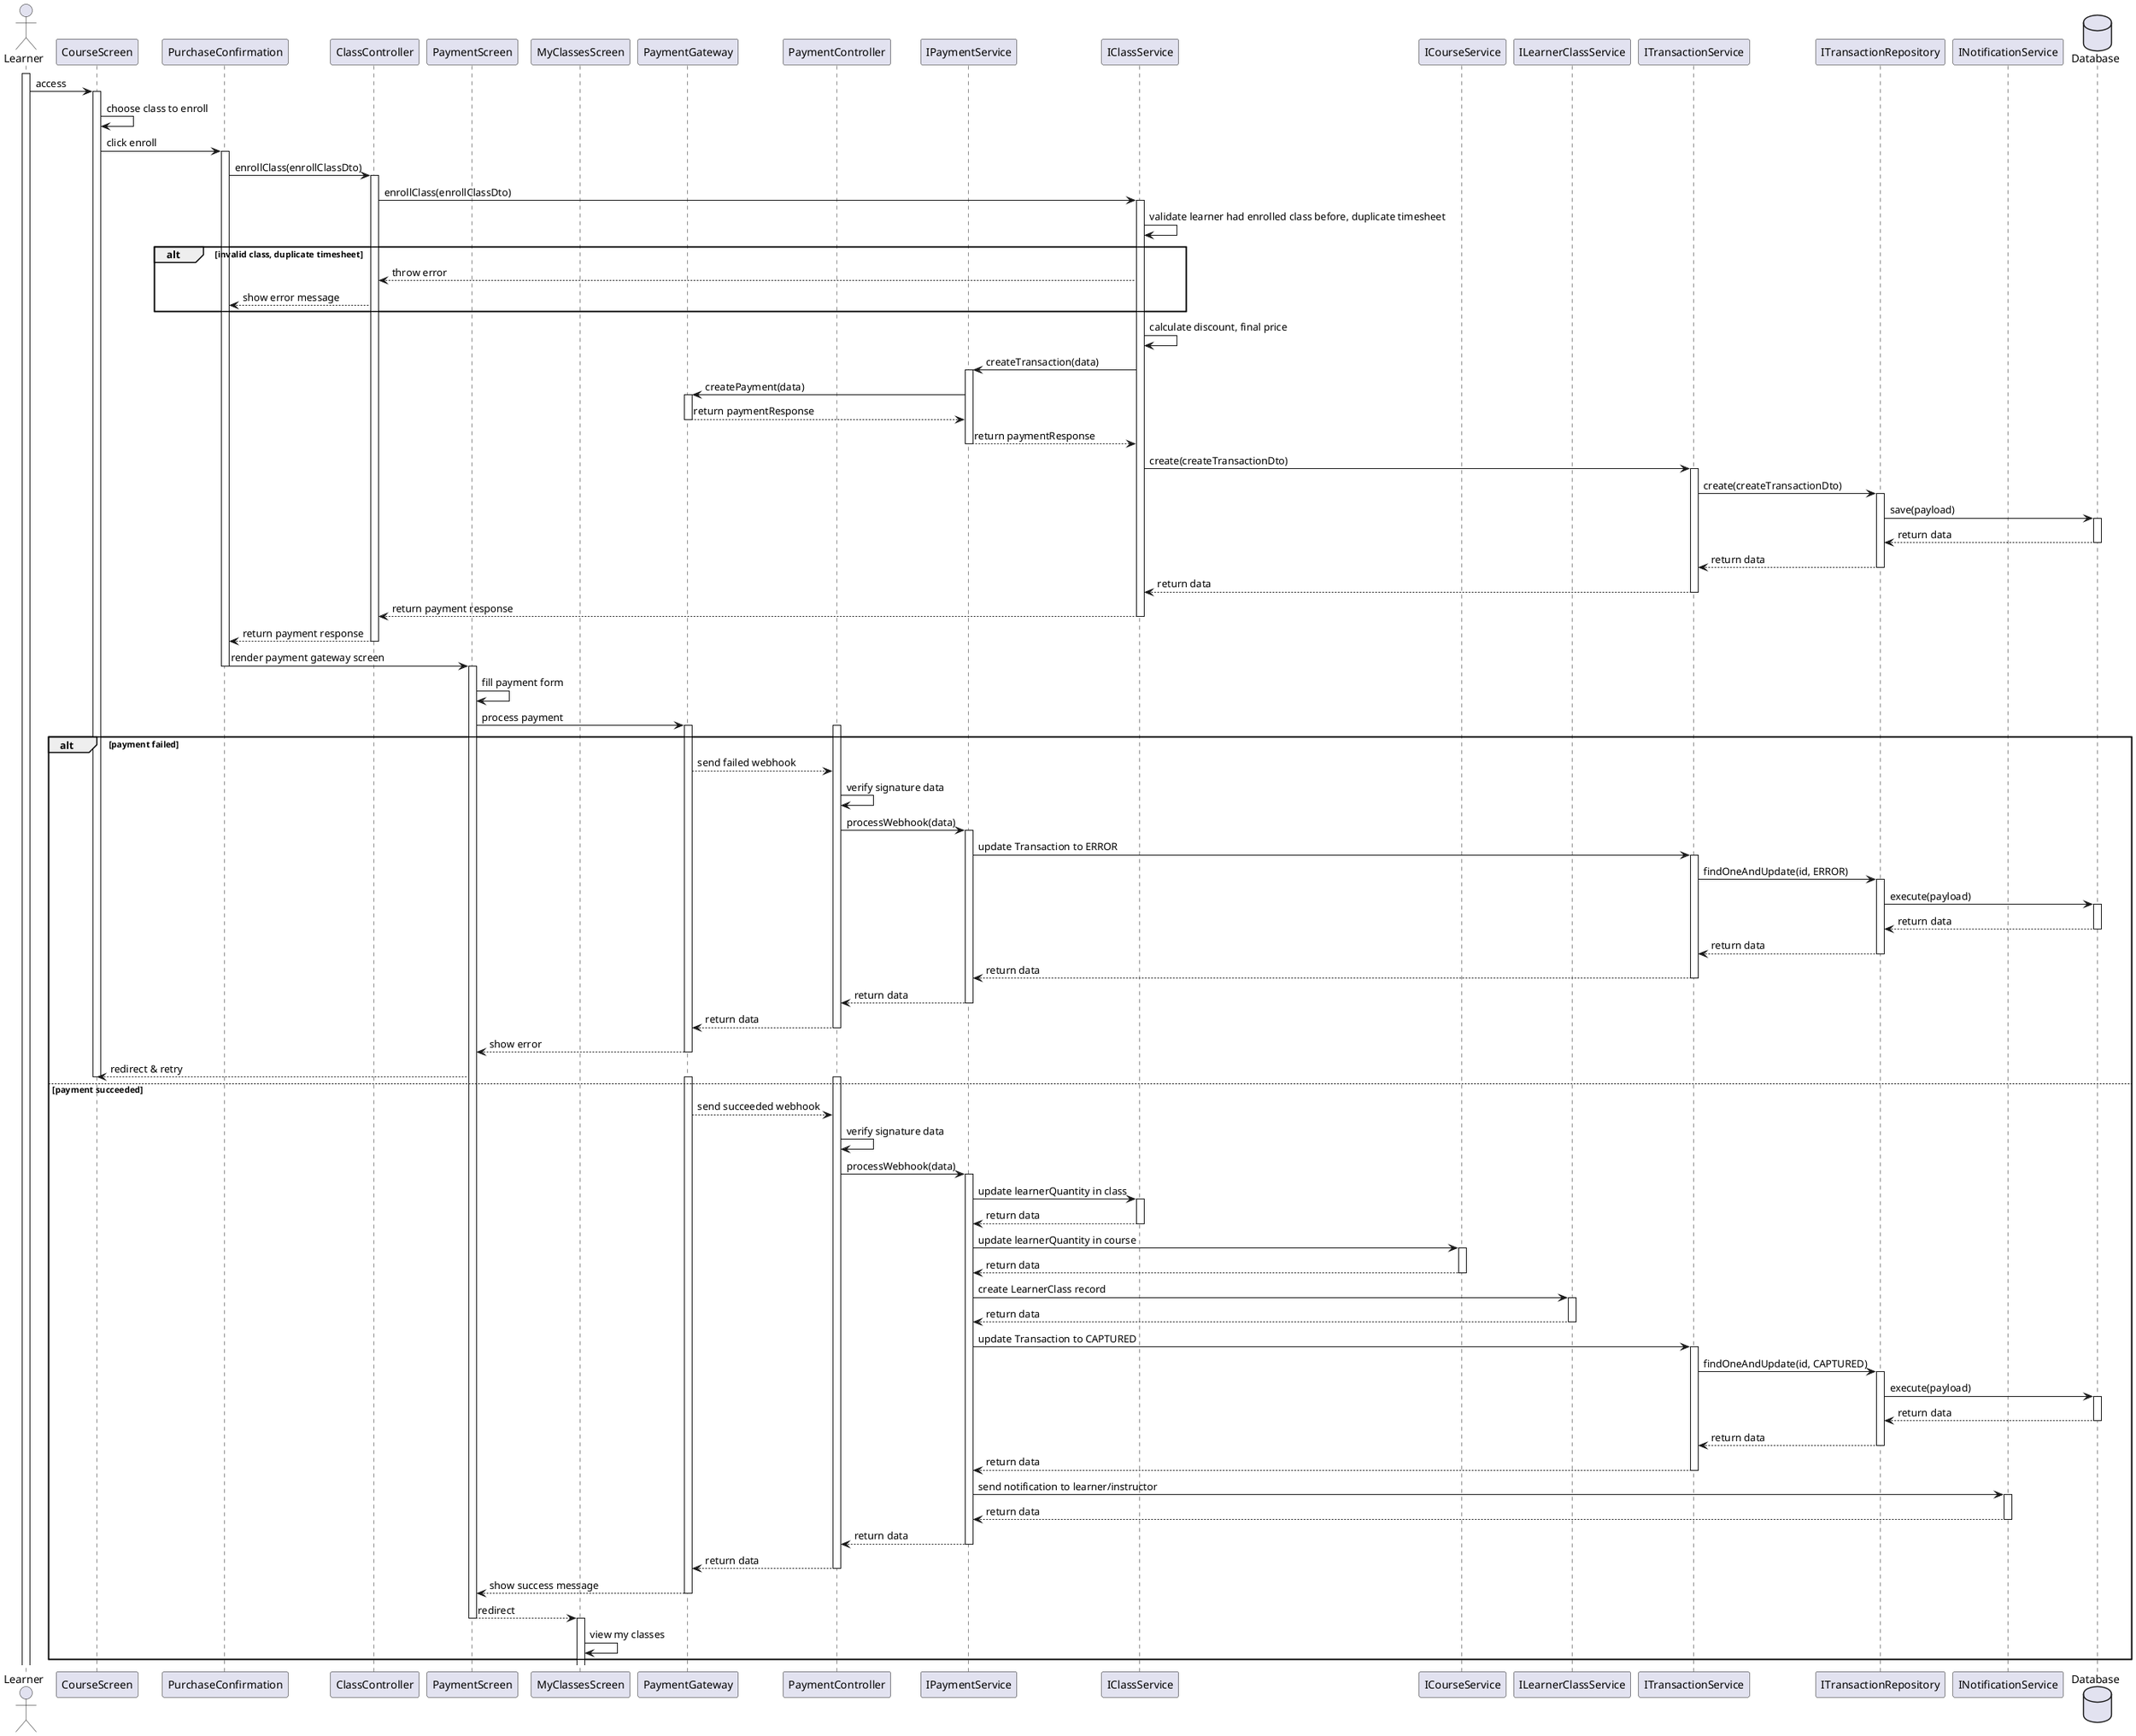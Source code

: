 @startuml
actor Learner
activate Learner

participant CourseScreen
Learner -> CourseScreen: access
activate CourseScreen
CourseScreen -> CourseScreen: choose class to enroll

participant PurchaseConfirmation
CourseScreen -> PurchaseConfirmation: click enroll
activate PurchaseConfirmation

participant ClassController
PurchaseConfirmation -> ClassController: enrollClass(enrollClassDto)
activate ClassController

participant IClassService
ClassController -> IClassService: enrollClass(enrollClassDto)
activate IClassService
IClassService -> IClassService: validate learner had enrolled class before, duplicate timesheet

alt invalid class, duplicate timesheet
    IClassService --> ClassController: throw error
    ClassController --> PurchaseConfirmation: show error message
end

IClassService -> IClassService: calculate discount, final price

participant IPaymentService
IClassService -> IPaymentService: createTransaction(data)
activate IPaymentService

participant PaymentScreen
participant MyClassesScreen
participant PaymentGateway
IPaymentService -> PaymentGateway: createPayment(data)
activate PaymentGateway
PaymentGateway --> IPaymentService: return paymentResponse
deactivate PaymentGateway

IPaymentService --> IClassService: return paymentResponse
deactivate IPaymentService

participant ITransactionService
IClassService -> ITransactionService: create(createTransactionDto)
activate ITransactionService

participant ITransactionRepository
ITransactionService -> ITransactionRepository: create(createTransactionDto)
activate ITransactionRepository

database Database
ITransactionRepository -> Database: save(payload)
activate Database
Database --> ITransactionRepository: return data
deactivate Database

ITransactionRepository --> ITransactionService: return data
deactivate ITransactionRepository

ITransactionService --> IClassService: return data
deactivate ITransactionService

IClassService --> ClassController: return payment response
deactivate IClassService

ClassController --> PurchaseConfirmation: return payment response
deactivate ClassController


PurchaseConfirmation -> PaymentScreen: render payment gateway screen
deactivate PurchaseConfirmation

activate PaymentScreen
PaymentScreen -> PaymentScreen: fill payment form
PaymentScreen -> PaymentGateway: process payment

alt payment failed
    activate PaymentGateway
    participant PaymentController
    activate PaymentController
    PaymentGateway --> PaymentController: send failed webhook
    PaymentController -> PaymentController: verify signature data

    participant IPaymentService
    PaymentController -> IPaymentService: processWebhook(data)
    activate IPaymentService

    participant ITransactionService
    IPaymentService -> ITransactionService: update Transaction to ERROR
    activate ITransactionService

    participant ITransactionRepository
    ITransactionService -> ITransactionRepository: findOneAndUpdate(id, ERROR)
    activate ITransactionRepository

    database Database
    ITransactionRepository -> Database: execute(payload)
    activate Database
    Database --> ITransactionRepository: return data
    deactivate Database

    ITransactionRepository --> ITransactionService: return data
    deactivate ITransactionRepository

    ITransactionService --> IPaymentService: return data
    deactivate ITransactionService

    IPaymentService --> PaymentController: return data
    deactivate IPaymentService

    PaymentController --> PaymentGateway: return data
    deactivate PaymentController
    
    PaymentGateway --> PaymentScreen: show error
    deactivate PaymentGateway
    PaymentScreen --> CourseScreen: redirect & retry
    deactivate CourseScreen
else payment succeeded
    activate PaymentGateway
    participant PaymentController
    activate PaymentController
    PaymentGateway --> PaymentController: send succeeded webhook
    PaymentController -> PaymentController: verify signature data

    participant IPaymentService
    PaymentController -> IPaymentService: processWebhook(data)
    activate IPaymentService

    participant IClassService
    IPaymentService -> IClassService: update learnerQuantity in class
    activate IClassService
    IClassService --> IPaymentService: return data
    deactivate IClassService

    participant ICourseService
    IPaymentService -> ICourseService: update learnerQuantity in course
    activate ICourseService
    ICourseService --> IPaymentService: return data
    deactivate ICourseService

    participant ILearnerClassService
    IPaymentService -> ILearnerClassService: create LearnerClass record
    activate ILearnerClassService
    ILearnerClassService --> IPaymentService: return data
    deactivate ILearnerClassService

    participant ITransactionService
    IPaymentService -> ITransactionService: update Transaction to CAPTURED
    activate ITransactionService

    participant ITransactionRepository
    ITransactionService -> ITransactionRepository: findOneAndUpdate(id, CAPTURED)
    activate ITransactionRepository

    database Database
    ITransactionRepository -> Database: execute(payload)
    activate Database
    Database --> ITransactionRepository: return data
    deactivate Database

    ITransactionRepository --> ITransactionService: return data
    deactivate ITransactionRepository

    ITransactionService --> IPaymentService: return data
    deactivate ITransactionService


    participant INotificationService
    IPaymentService -> INotificationService: send notification to learner/instructor
    activate INotificationService
    INotificationService --> IPaymentService: return data
    deactivate INotificationService

    IPaymentService --> PaymentController: return data
    deactivate IPaymentService

    PaymentController --> PaymentGateway: return data
    deactivate PaymentController
    
    PaymentGateway --> PaymentScreen: show success message
    deactivate PaymentGateway

    PaymentScreen --> MyClassesScreen: redirect
    deactivate PaymentScreen
    activate MyClassesScreen
    MyClassesScreen -> MyClassesScreen: view my classes
end


database Database
@enduml